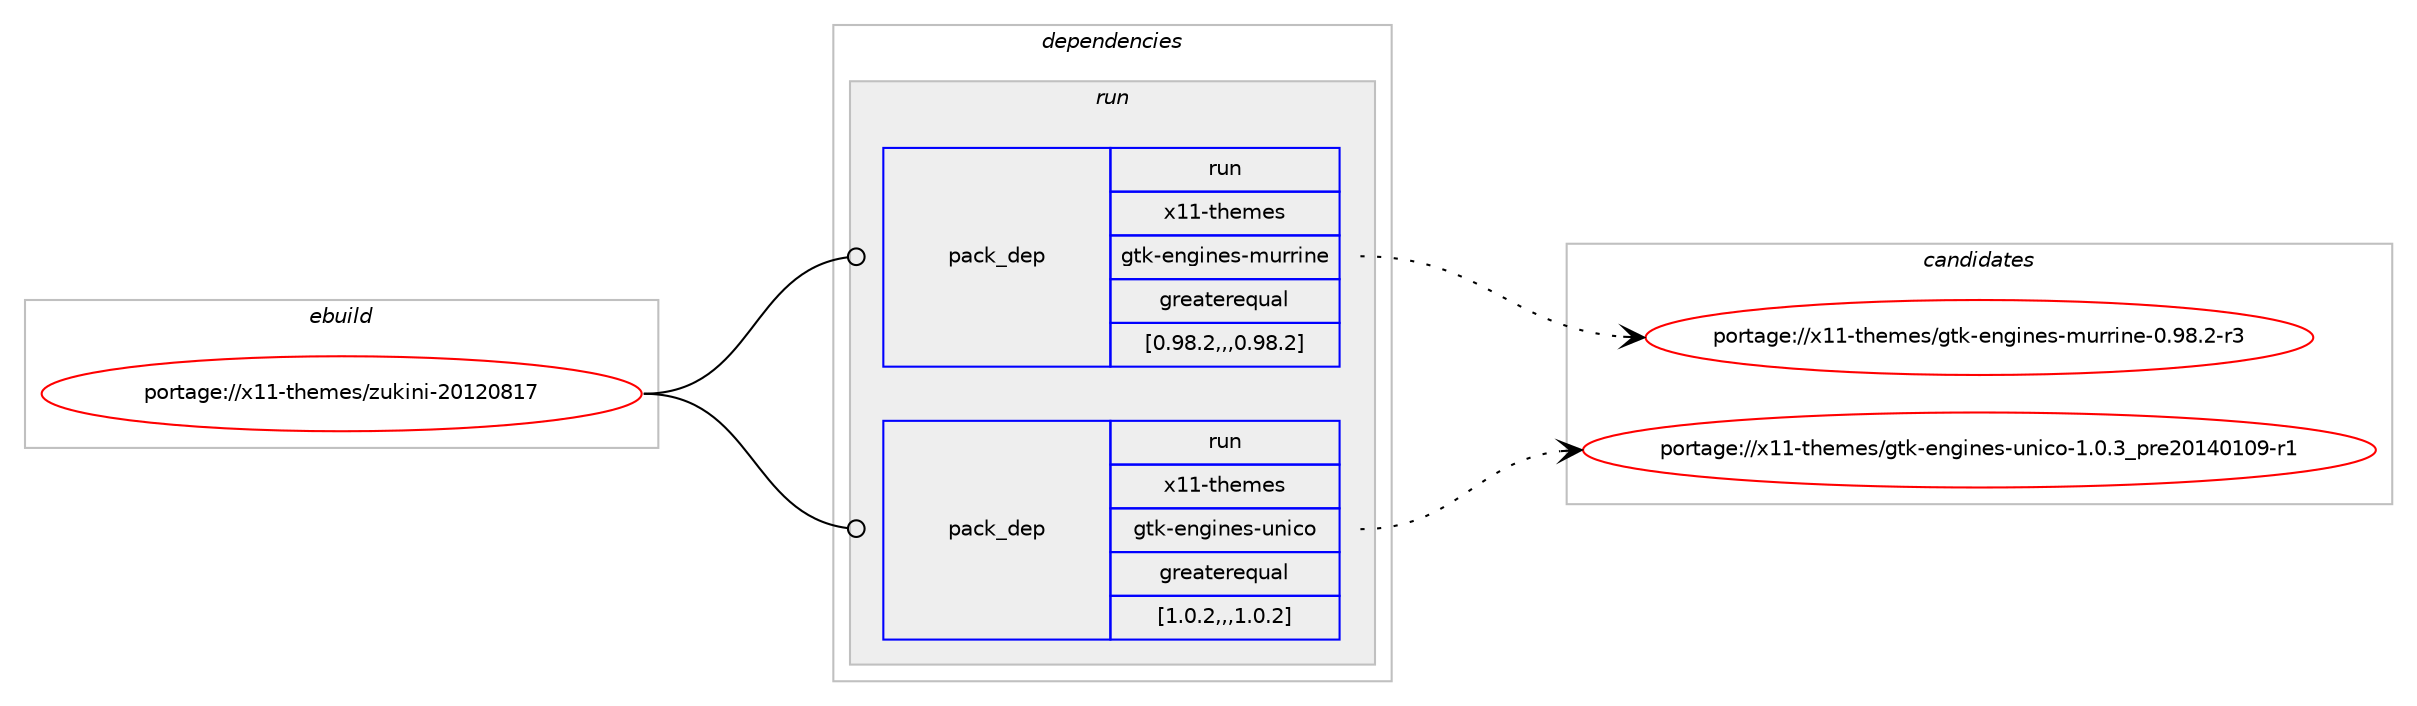 digraph prolog {

# *************
# Graph options
# *************

newrank=true;
concentrate=true;
compound=true;
graph [rankdir=LR,fontname=Helvetica,fontsize=10,ranksep=1.5];#, ranksep=2.5, nodesep=0.2];
edge  [arrowhead=vee];
node  [fontname=Helvetica,fontsize=10];

# **********
# The ebuild
# **********

subgraph cluster_leftcol {
color=gray;
label=<<i>ebuild</i>>;
id [label="portage://x11-themes/zukini-20120817", color=red, width=4, href="../x11-themes/zukini-20120817.svg"];
}

# ****************
# The dependencies
# ****************

subgraph cluster_midcol {
color=gray;
label=<<i>dependencies</i>>;
subgraph cluster_compile {
fillcolor="#eeeeee";
style=filled;
label=<<i>compile</i>>;
}
subgraph cluster_compileandrun {
fillcolor="#eeeeee";
style=filled;
label=<<i>compile and run</i>>;
}
subgraph cluster_run {
fillcolor="#eeeeee";
style=filled;
label=<<i>run</i>>;
subgraph pack3066 {
dependency3767 [label=<<TABLE BORDER="0" CELLBORDER="1" CELLSPACING="0" CELLPADDING="4" WIDTH="220"><TR><TD ROWSPAN="6" CELLPADDING="30">pack_dep</TD></TR><TR><TD WIDTH="110">run</TD></TR><TR><TD>x11-themes</TD></TR><TR><TD>gtk-engines-murrine</TD></TR><TR><TD>greaterequal</TD></TR><TR><TD>[0.98.2,,,0.98.2]</TD></TR></TABLE>>, shape=none, color=blue];
}
id:e -> dependency3767:w [weight=20,style="solid",arrowhead="odot"];
subgraph pack3067 {
dependency3768 [label=<<TABLE BORDER="0" CELLBORDER="1" CELLSPACING="0" CELLPADDING="4" WIDTH="220"><TR><TD ROWSPAN="6" CELLPADDING="30">pack_dep</TD></TR><TR><TD WIDTH="110">run</TD></TR><TR><TD>x11-themes</TD></TR><TR><TD>gtk-engines-unico</TD></TR><TR><TD>greaterequal</TD></TR><TR><TD>[1.0.2,,,1.0.2]</TD></TR></TABLE>>, shape=none, color=blue];
}
id:e -> dependency3768:w [weight=20,style="solid",arrowhead="odot"];
}
}

# **************
# The candidates
# **************

subgraph cluster_choices {
rank=same;
color=gray;
label=<<i>candidates</i>>;

subgraph choice3066 {
color=black;
nodesep=1;
choice120494945116104101109101115471031161074510111010310511010111545109117114114105110101454846575646504511451 [label="portage://x11-themes/gtk-engines-murrine-0.98.2-r3", color=red, width=4,href="../x11-themes/gtk-engines-murrine-0.98.2-r3.svg"];
dependency3767:e -> choice120494945116104101109101115471031161074510111010310511010111545109117114114105110101454846575646504511451:w [style=dotted,weight="100"];
}
subgraph choice3067 {
color=black;
nodesep=1;
choice120494945116104101109101115471031161074510111010310511010111545117110105991114549464846519511211410150484952484948574511449 [label="portage://x11-themes/gtk-engines-unico-1.0.3_pre20140109-r1", color=red, width=4,href="../x11-themes/gtk-engines-unico-1.0.3_pre20140109-r1.svg"];
dependency3768:e -> choice120494945116104101109101115471031161074510111010310511010111545117110105991114549464846519511211410150484952484948574511449:w [style=dotted,weight="100"];
}
}

}
